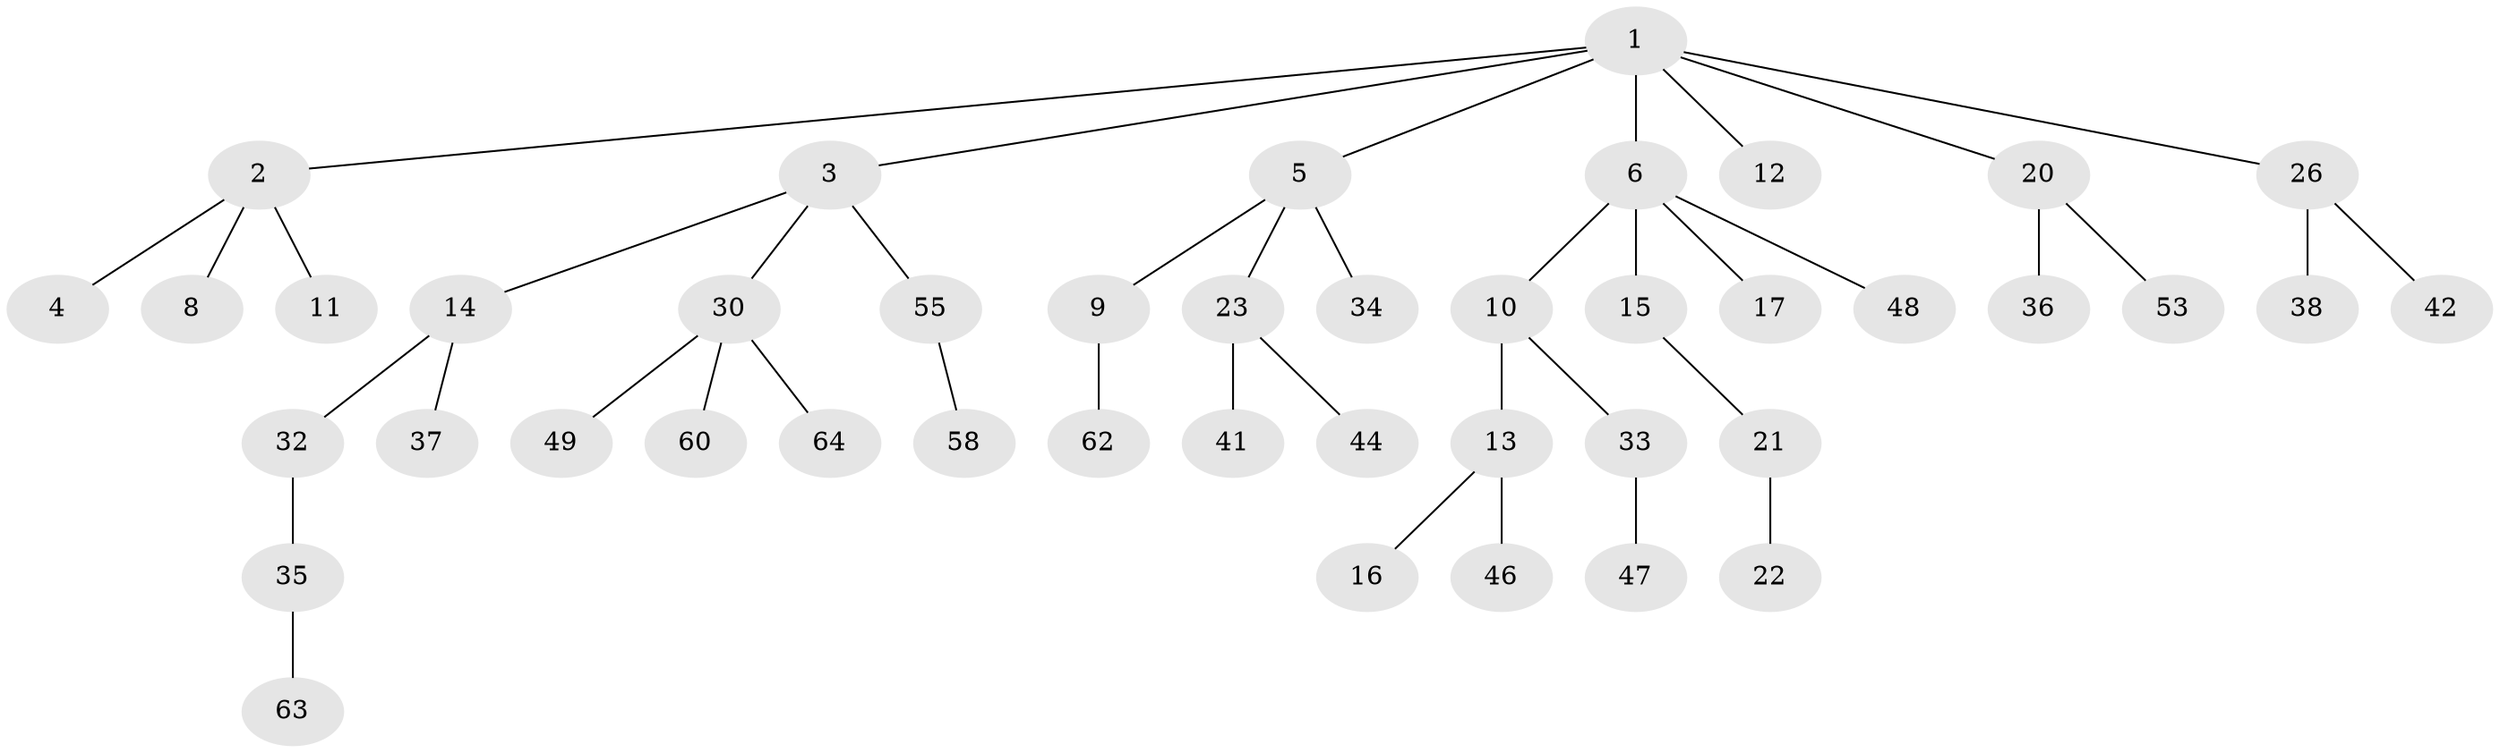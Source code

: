 // original degree distribution, {8: 0.015625, 5: 0.03125, 4: 0.0625, 1: 0.53125, 6: 0.015625, 2: 0.21875, 3: 0.125}
// Generated by graph-tools (version 1.1) at 2025/42/03/06/25 10:42:03]
// undirected, 43 vertices, 42 edges
graph export_dot {
graph [start="1"]
  node [color=gray90,style=filled];
  1 [super="+19"];
  2 [super="+40"];
  3 [super="+7"];
  4;
  5 [super="+27"];
  6 [super="+61"];
  8;
  9 [super="+18"];
  10 [super="+29"];
  11 [super="+28"];
  12;
  13 [super="+25"];
  14 [super="+24"];
  15;
  16 [super="+45"];
  17;
  20 [super="+31"];
  21 [super="+43"];
  22;
  23;
  26;
  30 [super="+51"];
  32 [super="+50"];
  33 [super="+59"];
  34;
  35;
  36;
  37;
  38 [super="+39"];
  41 [super="+56"];
  42;
  44;
  46;
  47 [super="+54"];
  48 [super="+52"];
  49;
  53;
  55 [super="+57"];
  58;
  60;
  62;
  63;
  64;
  1 -- 2;
  1 -- 3;
  1 -- 5;
  1 -- 6;
  1 -- 12;
  1 -- 20;
  1 -- 26;
  2 -- 4;
  2 -- 8;
  2 -- 11;
  3 -- 14;
  3 -- 30;
  3 -- 55;
  5 -- 9;
  5 -- 23;
  5 -- 34;
  6 -- 10;
  6 -- 15;
  6 -- 17;
  6 -- 48;
  9 -- 62;
  10 -- 13;
  10 -- 33;
  13 -- 16;
  13 -- 46;
  14 -- 37;
  14 -- 32;
  15 -- 21;
  20 -- 53;
  20 -- 36;
  21 -- 22;
  23 -- 41;
  23 -- 44;
  26 -- 38;
  26 -- 42;
  30 -- 49;
  30 -- 64;
  30 -- 60;
  32 -- 35;
  33 -- 47;
  35 -- 63;
  55 -- 58;
}
